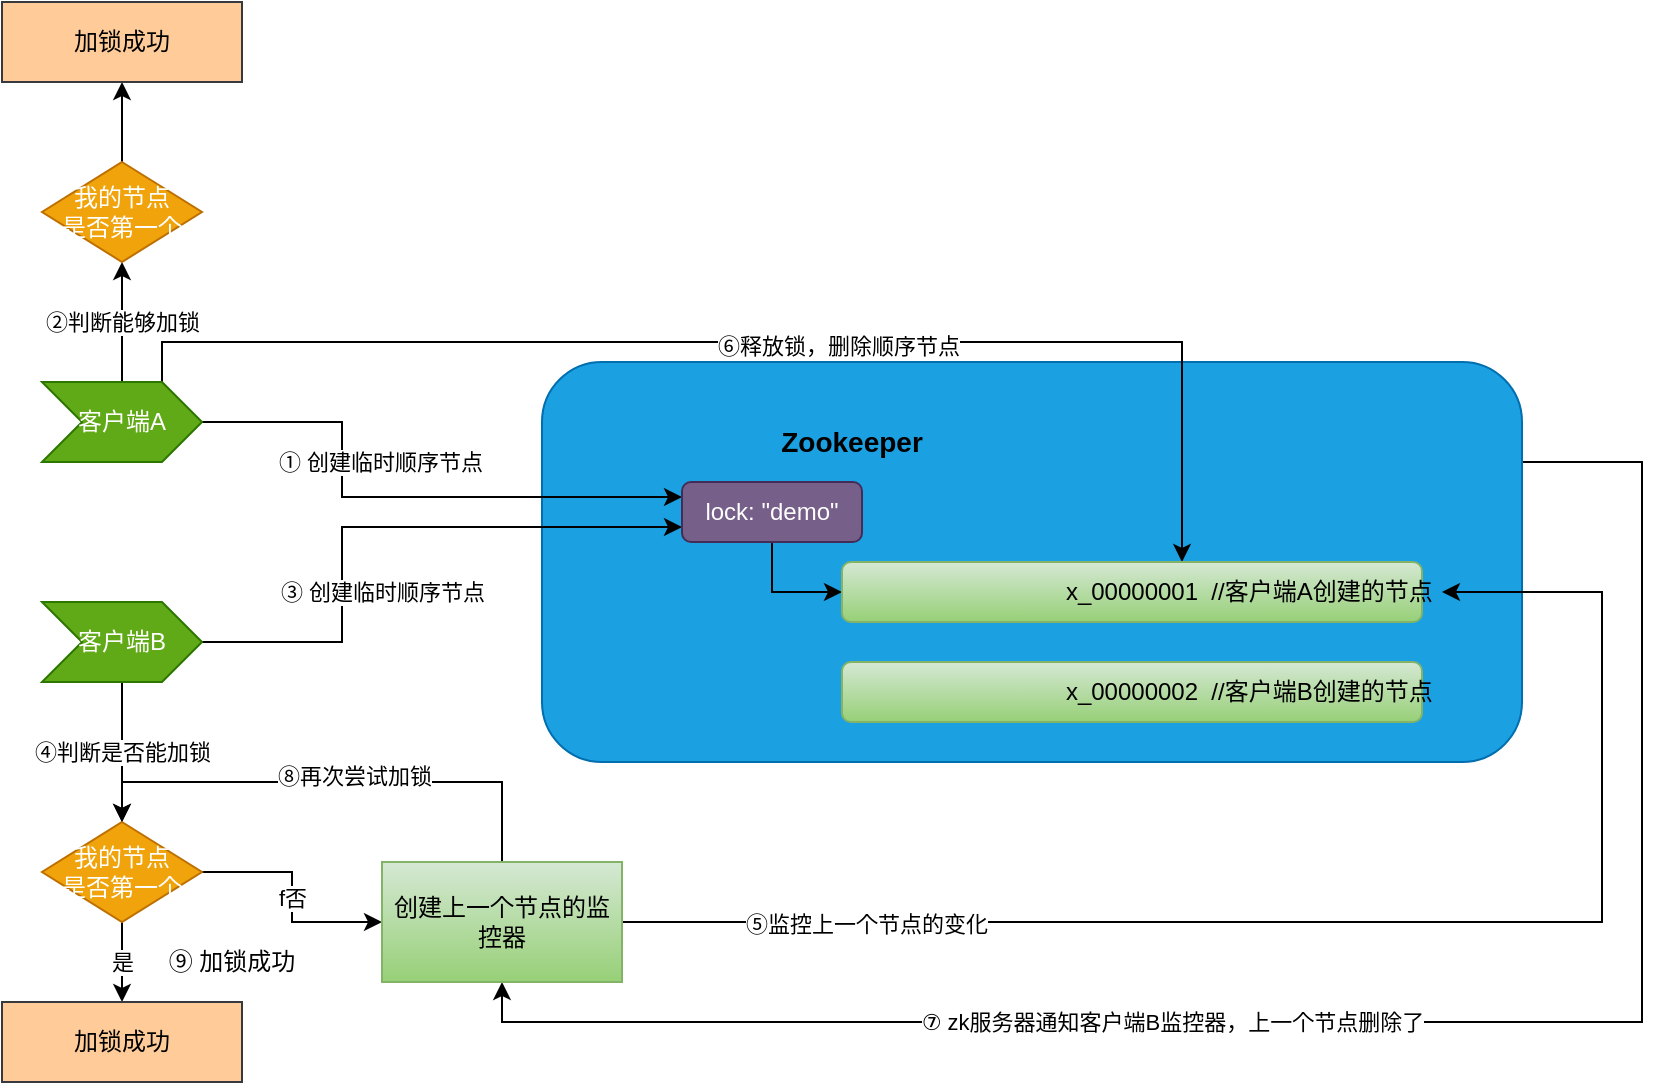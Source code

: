 <mxfile version="14.2.4" type="embed">
    <diagram id="QZXH_Td8b5BPvF-GptL8" name="Page-1">
        <mxGraphModel dx="1374" dy="910" grid="1" gridSize="10" guides="1" tooltips="1" connect="1" arrows="1" fold="1" page="1" pageScale="1" pageWidth="1169" pageHeight="827" math="0" shadow="0">
            <root>
                <mxCell id="0"/>
                <mxCell id="1" parent="0"/>
                <mxCell id="33" style="edgeStyle=orthogonalEdgeStyle;rounded=0;orthogonalLoop=1;jettySize=auto;html=1;exitX=1;exitY=0.25;exitDx=0;exitDy=0;entryX=0.5;entryY=1;entryDx=0;entryDy=0;" edge="1" parent="1" source="2" target="28">
                    <mxGeometry relative="1" as="geometry">
                        <Array as="points">
                            <mxPoint x="995" y="320"/>
                            <mxPoint x="995" y="600"/>
                            <mxPoint x="425" y="600"/>
                        </Array>
                    </mxGeometry>
                </mxCell>
                <mxCell id="34" value="⑦ zk服务器通知客户端B监控器，上一个节点删除了" style="edgeLabel;html=1;align=center;verticalAlign=middle;resizable=0;points=[];" vertex="1" connectable="0" parent="33">
                    <mxGeometry x="0.237" relative="1" as="geometry">
                        <mxPoint as="offset"/>
                    </mxGeometry>
                </mxCell>
                <mxCell id="2" value="" style="rounded=1;whiteSpace=wrap;html=1;fillColor=#1ba1e2;strokeColor=#006EAF;fontColor=#ffffff;" vertex="1" parent="1">
                    <mxGeometry x="445" y="270" width="490" height="200" as="geometry"/>
                </mxCell>
                <mxCell id="3" value="&lt;font style=&quot;font-size: 14px&quot;&gt;&lt;b&gt;Zookeeper&lt;/b&gt;&lt;/font&gt;" style="text;html=1;strokeColor=none;fillColor=none;align=center;verticalAlign=middle;whiteSpace=wrap;rounded=0;" vertex="1" parent="1">
                    <mxGeometry x="575" y="300" width="50" height="20" as="geometry"/>
                </mxCell>
                <mxCell id="9" style="edgeStyle=orthogonalEdgeStyle;rounded=0;orthogonalLoop=1;jettySize=auto;html=1;exitX=1;exitY=0.5;exitDx=0;exitDy=0;entryX=0;entryY=0.25;entryDx=0;entryDy=0;" edge="1" parent="1" source="6" target="8">
                    <mxGeometry relative="1" as="geometry">
                        <Array as="points">
                            <mxPoint x="345" y="300"/>
                            <mxPoint x="345" y="338"/>
                        </Array>
                    </mxGeometry>
                </mxCell>
                <mxCell id="10" value="① 创建临时顺序节点" style="edgeLabel;html=1;align=center;verticalAlign=middle;resizable=0;points=[];" vertex="1" connectable="0" parent="9">
                    <mxGeometry x="-0.096" relative="1" as="geometry">
                        <mxPoint x="1" y="-17.5" as="offset"/>
                    </mxGeometry>
                </mxCell>
                <mxCell id="11" value="②判断能够加锁" style="edgeStyle=orthogonalEdgeStyle;rounded=0;orthogonalLoop=1;jettySize=auto;html=1;exitX=0.5;exitY=0;exitDx=0;exitDy=0;" edge="1" parent="1" source="6">
                    <mxGeometry relative="1" as="geometry">
                        <mxPoint x="235" y="220" as="targetPoint"/>
                    </mxGeometry>
                </mxCell>
                <mxCell id="31" style="edgeStyle=orthogonalEdgeStyle;rounded=0;orthogonalLoop=1;jettySize=auto;html=1;exitX=0.75;exitY=0;exitDx=0;exitDy=0;" edge="1" parent="1" source="6" target="15">
                    <mxGeometry relative="1" as="geometry">
                        <Array as="points">
                            <mxPoint x="255" y="260"/>
                            <mxPoint x="765" y="260"/>
                        </Array>
                    </mxGeometry>
                </mxCell>
                <mxCell id="32" value="⑥释放锁，删除顺序节点" style="edgeLabel;html=1;align=center;verticalAlign=middle;resizable=0;points=[];" vertex="1" connectable="0" parent="31">
                    <mxGeometry x="0.119" y="-2" relative="1" as="geometry">
                        <mxPoint as="offset"/>
                    </mxGeometry>
                </mxCell>
                <mxCell id="6" value="客户端A" style="shape=step;perimeter=stepPerimeter;whiteSpace=wrap;html=1;fixedSize=1;fillColor=#60a917;strokeColor=#2D7600;fontColor=#ffffff;" vertex="1" parent="1">
                    <mxGeometry x="195" y="280" width="80" height="40" as="geometry"/>
                </mxCell>
                <mxCell id="21" style="edgeStyle=orthogonalEdgeStyle;rounded=0;orthogonalLoop=1;jettySize=auto;html=1;exitX=1;exitY=0.5;exitDx=0;exitDy=0;entryX=0;entryY=0.75;entryDx=0;entryDy=0;" edge="1" parent="1" source="7" target="8">
                    <mxGeometry relative="1" as="geometry">
                        <Array as="points">
                            <mxPoint x="345" y="410"/>
                            <mxPoint x="345" y="353"/>
                        </Array>
                    </mxGeometry>
                </mxCell>
                <mxCell id="22" value="③ 创建临时顺序节点" style="edgeLabel;html=1;align=center;verticalAlign=middle;resizable=0;points=[];" vertex="1" connectable="0" parent="21">
                    <mxGeometry x="-0.677" y="1" relative="1" as="geometry">
                        <mxPoint x="42" y="-24" as="offset"/>
                    </mxGeometry>
                </mxCell>
                <mxCell id="23" value="④判断是否能加锁" style="edgeStyle=orthogonalEdgeStyle;rounded=0;orthogonalLoop=1;jettySize=auto;html=1;exitX=0.5;exitY=1;exitDx=0;exitDy=0;entryX=0.5;entryY=0;entryDx=0;entryDy=0;" edge="1" parent="1" source="7" target="24">
                    <mxGeometry relative="1" as="geometry">
                        <mxPoint x="235" y="500" as="targetPoint"/>
                    </mxGeometry>
                </mxCell>
                <mxCell id="7" value="客户端B" style="shape=step;perimeter=stepPerimeter;whiteSpace=wrap;html=1;fixedSize=1;fillColor=#60a917;strokeColor=#2D7600;fontColor=#ffffff;" vertex="1" parent="1">
                    <mxGeometry x="195" y="390" width="80" height="40" as="geometry"/>
                </mxCell>
                <mxCell id="16" style="edgeStyle=orthogonalEdgeStyle;rounded=0;orthogonalLoop=1;jettySize=auto;html=1;exitX=0.5;exitY=1;exitDx=0;exitDy=0;entryX=0;entryY=0.5;entryDx=0;entryDy=0;" edge="1" parent="1" source="8" target="15">
                    <mxGeometry relative="1" as="geometry"/>
                </mxCell>
                <mxCell id="8" value="lock: &quot;demo&quot;" style="rounded=1;whiteSpace=wrap;html=1;fillColor=#76608a;strokeColor=#432D57;fontColor=#ffffff;" vertex="1" parent="1">
                    <mxGeometry x="515" y="330" width="90" height="30" as="geometry"/>
                </mxCell>
                <mxCell id="13" style="edgeStyle=orthogonalEdgeStyle;rounded=0;orthogonalLoop=1;jettySize=auto;html=1;exitX=0.5;exitY=0;exitDx=0;exitDy=0;" edge="1" parent="1" source="12">
                    <mxGeometry relative="1" as="geometry">
                        <mxPoint x="235" y="130" as="targetPoint"/>
                    </mxGeometry>
                </mxCell>
                <mxCell id="12" value="我的节点&lt;br&gt;是否第一个" style="rhombus;whiteSpace=wrap;html=1;fillColor=#f0a30a;strokeColor=#BD7000;fontColor=#ffffff;" vertex="1" parent="1">
                    <mxGeometry x="195" y="170" width="80" height="50" as="geometry"/>
                </mxCell>
                <mxCell id="14" value="加锁成功" style="rounded=0;whiteSpace=wrap;html=1;fillColor=#ffcc99;strokeColor=#36393d;" vertex="1" parent="1">
                    <mxGeometry x="175" y="90" width="120" height="40" as="geometry"/>
                </mxCell>
                <mxCell id="15" value="x_00000001" style="rounded=1;whiteSpace=wrap;html=1;gradientColor=#97d077;fillColor=#d5e8d4;strokeColor=#82b366;" vertex="1" parent="1">
                    <mxGeometry x="595" y="370" width="290" height="30" as="geometry"/>
                </mxCell>
                <mxCell id="18" value="//客户端A创建的节点" style="text;html=1;strokeColor=none;fillColor=none;align=center;verticalAlign=middle;whiteSpace=wrap;rounded=0;" vertex="1" parent="1">
                    <mxGeometry x="775" y="375" width="120" height="20" as="geometry"/>
                </mxCell>
                <mxCell id="19" value="x_00000002" style="rounded=1;whiteSpace=wrap;html=1;gradientColor=#97d077;fillColor=#d5e8d4;strokeColor=#82b366;" vertex="1" parent="1">
                    <mxGeometry x="595" y="420" width="290" height="30" as="geometry"/>
                </mxCell>
                <mxCell id="20" value="//客户端B创建的节点" style="text;html=1;strokeColor=none;fillColor=none;align=center;verticalAlign=middle;whiteSpace=wrap;rounded=0;" vertex="1" parent="1">
                    <mxGeometry x="775" y="425" width="120" height="20" as="geometry"/>
                </mxCell>
                <mxCell id="26" value="是" style="edgeStyle=orthogonalEdgeStyle;rounded=0;orthogonalLoop=1;jettySize=auto;html=1;exitX=0.5;exitY=1;exitDx=0;exitDy=0;entryX=0.5;entryY=0;entryDx=0;entryDy=0;" edge="1" parent="1" source="24" target="25">
                    <mxGeometry relative="1" as="geometry"/>
                </mxCell>
                <mxCell id="27" value="f否" style="edgeStyle=orthogonalEdgeStyle;rounded=0;orthogonalLoop=1;jettySize=auto;html=1;exitX=1;exitY=0.5;exitDx=0;exitDy=0;" edge="1" parent="1" source="24" target="28">
                    <mxGeometry relative="1" as="geometry">
                        <mxPoint x="355" y="525" as="targetPoint"/>
                        <Array as="points">
                            <mxPoint x="320" y="525"/>
                            <mxPoint x="320" y="550"/>
                        </Array>
                    </mxGeometry>
                </mxCell>
                <mxCell id="24" value="我的节点&lt;br&gt;是否第一个" style="rhombus;whiteSpace=wrap;html=1;fillColor=#f0a30a;strokeColor=#BD7000;fontColor=#ffffff;" vertex="1" parent="1">
                    <mxGeometry x="195" y="500" width="80" height="50" as="geometry"/>
                </mxCell>
                <mxCell id="25" value="加锁成功" style="rounded=0;whiteSpace=wrap;html=1;fillColor=#ffcc99;strokeColor=#36393d;" vertex="1" parent="1">
                    <mxGeometry x="175" y="590" width="120" height="40" as="geometry"/>
                </mxCell>
                <mxCell id="29" style="edgeStyle=orthogonalEdgeStyle;rounded=0;orthogonalLoop=1;jettySize=auto;html=1;exitX=1;exitY=0.5;exitDx=0;exitDy=0;entryX=1;entryY=0.5;entryDx=0;entryDy=0;" edge="1" parent="1" source="28" target="18">
                    <mxGeometry relative="1" as="geometry">
                        <Array as="points">
                            <mxPoint x="975" y="550"/>
                            <mxPoint x="975" y="385"/>
                        </Array>
                    </mxGeometry>
                </mxCell>
                <mxCell id="30" value="⑤监控上一个节点的变化" style="edgeLabel;html=1;align=center;verticalAlign=middle;resizable=0;points=[];" vertex="1" connectable="0" parent="29">
                    <mxGeometry x="-0.668" y="-1" relative="1" as="geometry">
                        <mxPoint as="offset"/>
                    </mxGeometry>
                </mxCell>
                <mxCell id="35" style="edgeStyle=orthogonalEdgeStyle;rounded=0;orthogonalLoop=1;jettySize=auto;html=1;exitX=0.5;exitY=0;exitDx=0;exitDy=0;entryX=0.5;entryY=0;entryDx=0;entryDy=0;" edge="1" parent="1" source="28" target="24">
                    <mxGeometry relative="1" as="geometry"/>
                </mxCell>
                <mxCell id="36" value="⑧再次尝试加锁" style="edgeLabel;html=1;align=center;verticalAlign=middle;resizable=0;points=[];" vertex="1" connectable="0" parent="35">
                    <mxGeometry x="-0.088" y="-3" relative="1" as="geometry">
                        <mxPoint as="offset"/>
                    </mxGeometry>
                </mxCell>
                <mxCell id="28" value="创建上一个节点的监控器" style="rounded=0;whiteSpace=wrap;html=1;gradientColor=#97d077;fillColor=#d5e8d4;strokeColor=#82b366;" vertex="1" parent="1">
                    <mxGeometry x="365" y="520" width="120" height="60" as="geometry"/>
                </mxCell>
                <mxCell id="37" value="⑨ 加锁成功" style="text;html=1;strokeColor=none;fillColor=none;align=center;verticalAlign=middle;whiteSpace=wrap;rounded=0;" vertex="1" parent="1">
                    <mxGeometry x="255" y="560" width="70" height="20" as="geometry"/>
                </mxCell>
            </root>
        </mxGraphModel>
    </diagram>
</mxfile>